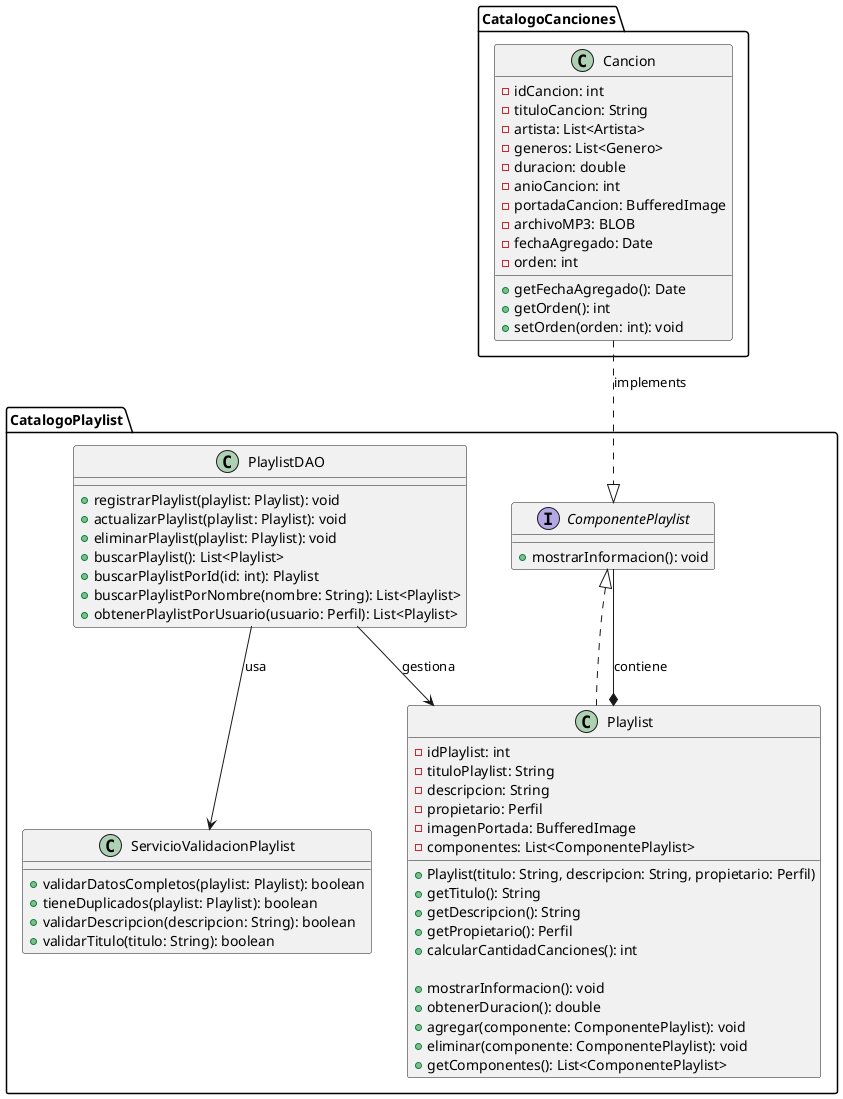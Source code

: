 @startuml
package "CatalogoPlaylist" {

    interface "ComponentePlaylist" {
        +mostrarInformacion(): void
    }

    class "Playlist" implements "ComponentePlaylist" {
        -idPlaylist: int
        -tituloPlaylist: String
        -descripcion: String
        -propietario: Perfil
        -imagenPortada: BufferedImage
        -componentes: List<ComponentePlaylist>

        +Playlist(titulo: String, descripcion: String, propietario: Perfil)
        +getTitulo(): String
        +getDescripcion(): String
        +getPropietario(): Perfil
        +calcularCantidadCanciones(): int

        +mostrarInformacion(): void
        +obtenerDuracion(): double
        +agregar(componente: ComponentePlaylist): void
        +eliminar(componente: ComponentePlaylist): void
        +getComponentes(): List<ComponentePlaylist>
    }

    class "PlaylistDAO" {
        +registrarPlaylist(playlist: Playlist): void
        +actualizarPlaylist(playlist: Playlist): void
        +eliminarPlaylist(playlist: Playlist): void
        +buscarPlaylist(): List<Playlist>
        +buscarPlaylistPorId(id: int): Playlist
        +buscarPlaylistPorNombre(nombre: String): List<Playlist>
        +obtenerPlaylistPorUsuario(usuario: Perfil): List<Playlist>
    }

    class "ServicioValidacionPlaylist" {
        +validarDatosCompletos(playlist: Playlist): boolean
        +tieneDuplicados(playlist: Playlist): boolean
        +validarDescripcion(descripcion: String): boolean
        +validarTitulo(titulo: String): boolean
    }

    PlaylistDAO --> ServicioValidacionPlaylist : usa
    PlaylistDAO --> Playlist : gestiona
    Playlist *-- ComponentePlaylist : contiene
}

package "CatalogoCanciones" {
    class "Cancion" {
        -idCancion: int
        -tituloCancion: String
        -artista: List<Artista>
        -generos: List<Genero>
        -duracion: double
        -anioCancion: int
        -portadaCancion: BufferedImage
        -archivoMP3: BLOB
        -fechaAgregado: Date
        -orden: int

        +getFechaAgregado(): Date
        +getOrden(): int
        +setOrden(orden: int): void
    }
}

' Relaciones de implementación
Cancion ..|> ComponentePlaylist : implements

@enduml
